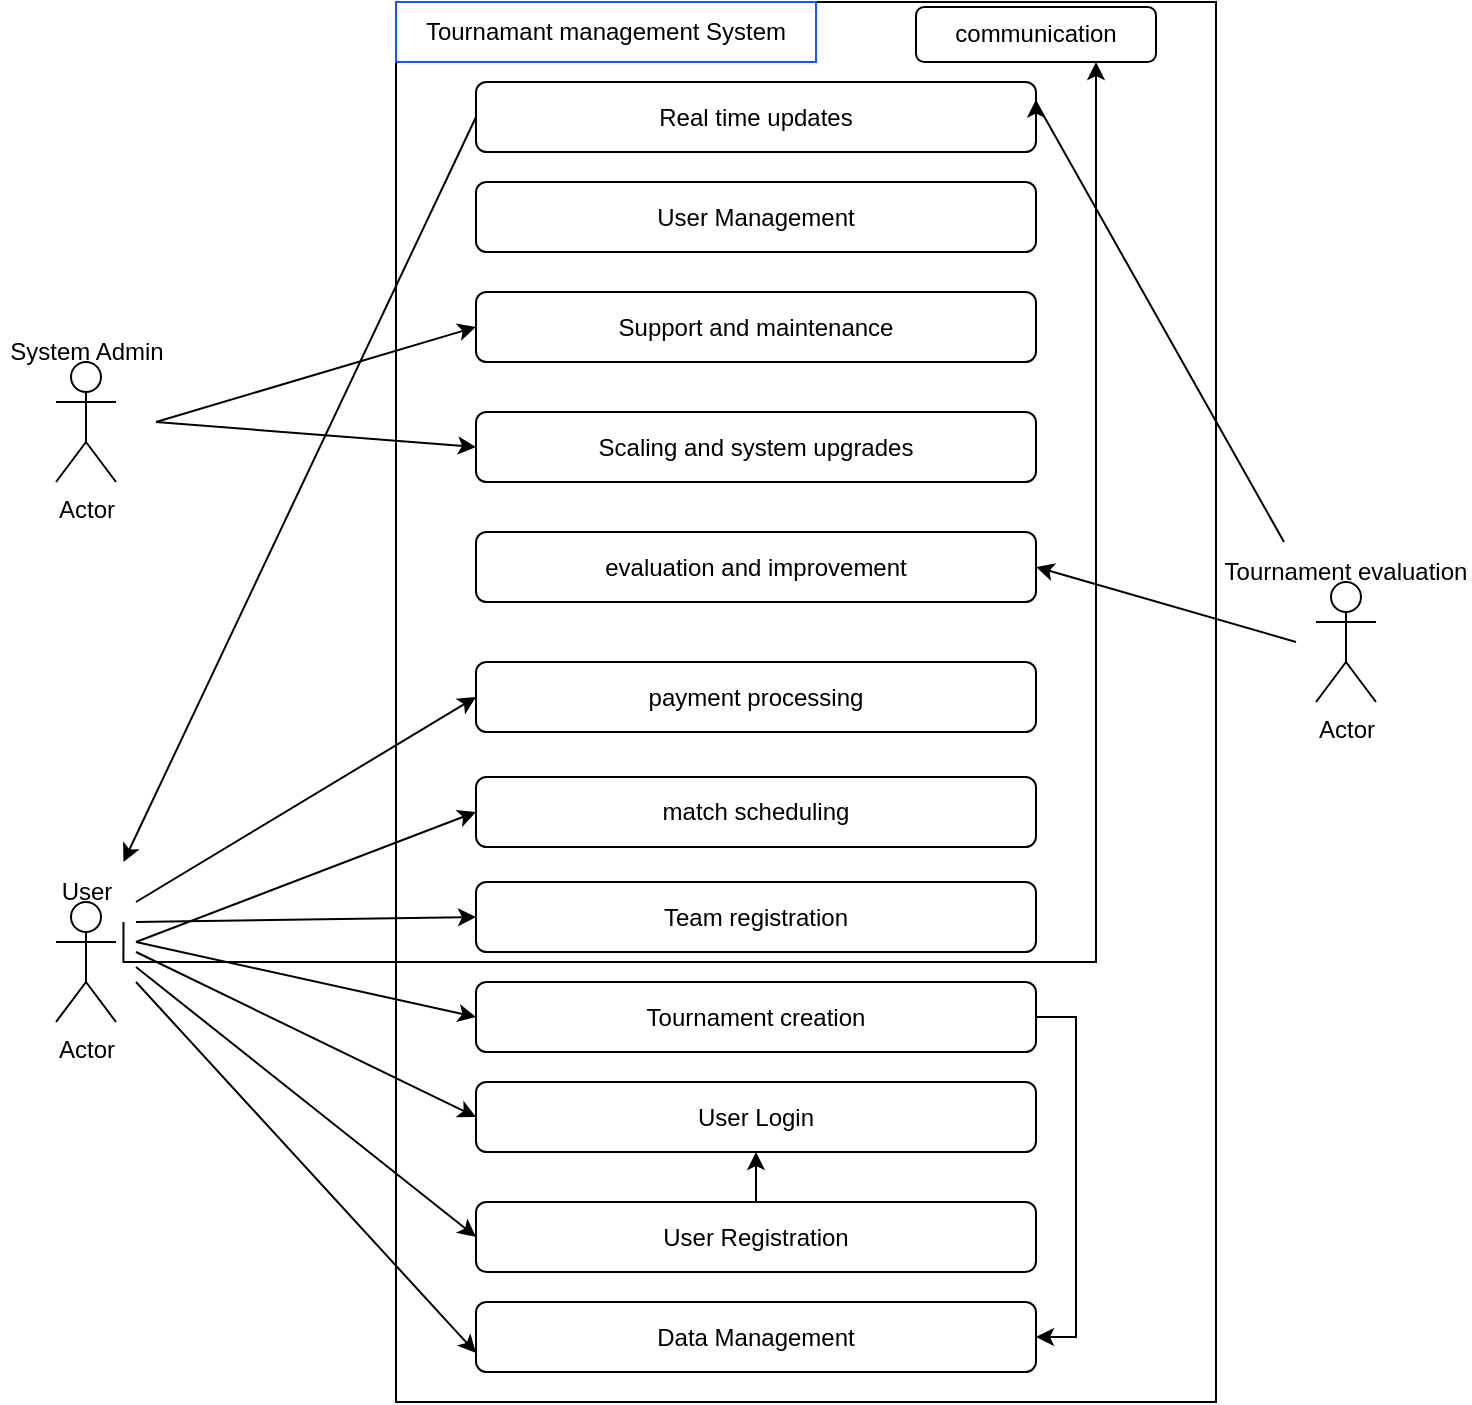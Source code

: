 <mxfile version="21.2.2" type="github">
  <diagram name="Page-1" id="vN7ikmCzUYrW8pYUsNlJ">
    <mxGraphModel dx="1434" dy="774" grid="1" gridSize="10" guides="1" tooltips="1" connect="1" arrows="1" fold="1" page="1" pageScale="1" pageWidth="827" pageHeight="1169" math="0" shadow="0">
      <root>
        <mxCell id="0" />
        <mxCell id="1" parent="0" />
        <mxCell id="d5l_B6ZjfewMHQgi6FsW-2" value="" style="rounded=0;whiteSpace=wrap;html=1;" vertex="1" parent="1">
          <mxGeometry x="220" y="10" width="410" height="700" as="geometry" />
        </mxCell>
        <mxCell id="d5l_B6ZjfewMHQgi6FsW-4" value="Tournamant management System" style="text;html=1;strokeColor=#1755FF;fillColor=none;align=center;verticalAlign=middle;whiteSpace=wrap;rounded=0;" vertex="1" parent="1">
          <mxGeometry x="220" y="10" width="210" height="30" as="geometry" />
        </mxCell>
        <mxCell id="d5l_B6ZjfewMHQgi6FsW-5" value="Actor" style="shape=umlActor;verticalLabelPosition=bottom;verticalAlign=top;html=1;outlineConnect=0;" vertex="1" parent="1">
          <mxGeometry x="50" y="190" width="30" height="60" as="geometry" />
        </mxCell>
        <mxCell id="d5l_B6ZjfewMHQgi6FsW-6" value="Actor" style="shape=umlActor;verticalLabelPosition=bottom;verticalAlign=top;html=1;outlineConnect=0;" vertex="1" parent="1">
          <mxGeometry x="50" y="460" width="30" height="60" as="geometry" />
        </mxCell>
        <mxCell id="d5l_B6ZjfewMHQgi6FsW-7" value="Actor" style="shape=umlActor;verticalLabelPosition=bottom;verticalAlign=top;html=1;outlineConnect=0;" vertex="1" parent="1">
          <mxGeometry x="680" y="300" width="30" height="60" as="geometry" />
        </mxCell>
        <mxCell id="d5l_B6ZjfewMHQgi6FsW-8" value="System Admin" style="text;html=1;strokeColor=none;fillColor=none;align=center;verticalAlign=middle;whiteSpace=wrap;rounded=0;" vertex="1" parent="1">
          <mxGeometry x="22.5" y="170" width="85" height="30" as="geometry" />
        </mxCell>
        <mxCell id="d5l_B6ZjfewMHQgi6FsW-52" style="edgeStyle=orthogonalEdgeStyle;rounded=0;orthogonalLoop=1;jettySize=auto;html=1;exitX=0.75;exitY=1;exitDx=0;exitDy=0;entryX=0.75;entryY=1;entryDx=0;entryDy=0;" edge="1" parent="1" source="d5l_B6ZjfewMHQgi6FsW-9" target="d5l_B6ZjfewMHQgi6FsW-51">
          <mxGeometry relative="1" as="geometry" />
        </mxCell>
        <mxCell id="d5l_B6ZjfewMHQgi6FsW-9" value="User" style="text;html=1;strokeColor=none;fillColor=none;align=center;verticalAlign=middle;whiteSpace=wrap;rounded=0;" vertex="1" parent="1">
          <mxGeometry x="27.5" y="440" width="75" height="30" as="geometry" />
        </mxCell>
        <mxCell id="d5l_B6ZjfewMHQgi6FsW-10" value="Tournament evaluation" style="text;html=1;strokeColor=none;fillColor=none;align=center;verticalAlign=middle;whiteSpace=wrap;rounded=0;" vertex="1" parent="1">
          <mxGeometry x="633" y="280" width="124" height="30" as="geometry" />
        </mxCell>
        <mxCell id="d5l_B6ZjfewMHQgi6FsW-13" value="Support and maintenance" style="rounded=1;whiteSpace=wrap;html=1;" vertex="1" parent="1">
          <mxGeometry x="260" y="155" width="280" height="35" as="geometry" />
        </mxCell>
        <mxCell id="d5l_B6ZjfewMHQgi6FsW-16" value="Scaling and system upgrades" style="rounded=1;whiteSpace=wrap;html=1;" vertex="1" parent="1">
          <mxGeometry x="260" y="215" width="280" height="35" as="geometry" />
        </mxCell>
        <mxCell id="d5l_B6ZjfewMHQgi6FsW-17" value="evaluation and improvement" style="rounded=1;whiteSpace=wrap;html=1;" vertex="1" parent="1">
          <mxGeometry x="260" y="275" width="280" height="35" as="geometry" />
        </mxCell>
        <mxCell id="d5l_B6ZjfewMHQgi6FsW-18" value="payment processing" style="rounded=1;whiteSpace=wrap;html=1;" vertex="1" parent="1">
          <mxGeometry x="260" y="340" width="280" height="35" as="geometry" />
        </mxCell>
        <mxCell id="d5l_B6ZjfewMHQgi6FsW-19" value="match scheduling" style="rounded=1;whiteSpace=wrap;html=1;" vertex="1" parent="1">
          <mxGeometry x="260" y="397.5" width="280" height="35" as="geometry" />
        </mxCell>
        <mxCell id="d5l_B6ZjfewMHQgi6FsW-20" value="Team registration" style="rounded=1;whiteSpace=wrap;html=1;" vertex="1" parent="1">
          <mxGeometry x="260" y="450" width="280" height="35" as="geometry" />
        </mxCell>
        <mxCell id="d5l_B6ZjfewMHQgi6FsW-40" style="edgeStyle=orthogonalEdgeStyle;rounded=0;orthogonalLoop=1;jettySize=auto;html=1;exitX=1;exitY=0.5;exitDx=0;exitDy=0;entryX=1;entryY=0.5;entryDx=0;entryDy=0;" edge="1" parent="1" source="d5l_B6ZjfewMHQgi6FsW-21" target="d5l_B6ZjfewMHQgi6FsW-27">
          <mxGeometry relative="1" as="geometry" />
        </mxCell>
        <mxCell id="d5l_B6ZjfewMHQgi6FsW-21" value="Tournament creation" style="rounded=1;whiteSpace=wrap;html=1;" vertex="1" parent="1">
          <mxGeometry x="260" y="500" width="280" height="35" as="geometry" />
        </mxCell>
        <mxCell id="d5l_B6ZjfewMHQgi6FsW-22" value="User Login" style="rounded=1;whiteSpace=wrap;html=1;" vertex="1" parent="1">
          <mxGeometry x="260" y="550" width="280" height="35" as="geometry" />
        </mxCell>
        <mxCell id="d5l_B6ZjfewMHQgi6FsW-35" style="edgeStyle=orthogonalEdgeStyle;rounded=0;orthogonalLoop=1;jettySize=auto;html=1;exitX=0.5;exitY=0;exitDx=0;exitDy=0;entryX=0.5;entryY=1;entryDx=0;entryDy=0;" edge="1" parent="1" source="d5l_B6ZjfewMHQgi6FsW-23" target="d5l_B6ZjfewMHQgi6FsW-22">
          <mxGeometry relative="1" as="geometry" />
        </mxCell>
        <mxCell id="d5l_B6ZjfewMHQgi6FsW-23" value="User Registration" style="rounded=1;whiteSpace=wrap;html=1;" vertex="1" parent="1">
          <mxGeometry x="260" y="610" width="280" height="35" as="geometry" />
        </mxCell>
        <mxCell id="d5l_B6ZjfewMHQgi6FsW-32" style="edgeStyle=orthogonalEdgeStyle;rounded=0;orthogonalLoop=1;jettySize=auto;html=1;exitX=0;exitY=0.75;exitDx=0;exitDy=0;" edge="1" parent="1" source="d5l_B6ZjfewMHQgi6FsW-25">
          <mxGeometry relative="1" as="geometry">
            <mxPoint x="260" y="76" as="targetPoint" />
          </mxGeometry>
        </mxCell>
        <mxCell id="d5l_B6ZjfewMHQgi6FsW-25" value="Real time updates" style="rounded=1;whiteSpace=wrap;html=1;" vertex="1" parent="1">
          <mxGeometry x="260" y="50" width="280" height="35" as="geometry" />
        </mxCell>
        <mxCell id="d5l_B6ZjfewMHQgi6FsW-26" value="User Management" style="rounded=1;whiteSpace=wrap;html=1;" vertex="1" parent="1">
          <mxGeometry x="260" y="100" width="280" height="35" as="geometry" />
        </mxCell>
        <mxCell id="d5l_B6ZjfewMHQgi6FsW-27" value="Data Management" style="rounded=1;whiteSpace=wrap;html=1;" vertex="1" parent="1">
          <mxGeometry x="260" y="660" width="280" height="35" as="geometry" />
        </mxCell>
        <mxCell id="d5l_B6ZjfewMHQgi6FsW-30" value="" style="endArrow=classic;html=1;rounded=0;entryX=0;entryY=0.5;entryDx=0;entryDy=0;" edge="1" parent="1" target="d5l_B6ZjfewMHQgi6FsW-16">
          <mxGeometry width="50" height="50" relative="1" as="geometry">
            <mxPoint x="100" y="220" as="sourcePoint" />
            <mxPoint x="440" y="340" as="targetPoint" />
            <Array as="points">
              <mxPoint x="100" y="220" />
            </Array>
          </mxGeometry>
        </mxCell>
        <mxCell id="d5l_B6ZjfewMHQgi6FsW-31" value="" style="endArrow=classic;html=1;rounded=0;entryX=0;entryY=0.5;entryDx=0;entryDy=0;" edge="1" parent="1" target="d5l_B6ZjfewMHQgi6FsW-13">
          <mxGeometry width="50" height="50" relative="1" as="geometry">
            <mxPoint x="100" y="220" as="sourcePoint" />
            <mxPoint x="440" y="340" as="targetPoint" />
          </mxGeometry>
        </mxCell>
        <mxCell id="d5l_B6ZjfewMHQgi6FsW-33" value="" style="endArrow=classic;html=1;rounded=0;entryX=1;entryY=0.5;entryDx=0;entryDy=0;" edge="1" parent="1" target="d5l_B6ZjfewMHQgi6FsW-17">
          <mxGeometry width="50" height="50" relative="1" as="geometry">
            <mxPoint x="670" y="330" as="sourcePoint" />
            <mxPoint x="440" y="340" as="targetPoint" />
          </mxGeometry>
        </mxCell>
        <mxCell id="d5l_B6ZjfewMHQgi6FsW-34" value="" style="endArrow=classic;html=1;rounded=0;entryX=0;entryY=0.5;entryDx=0;entryDy=0;" edge="1" parent="1" target="d5l_B6ZjfewMHQgi6FsW-23">
          <mxGeometry width="50" height="50" relative="1" as="geometry">
            <mxPoint x="90" y="492.5" as="sourcePoint" />
            <mxPoint x="140" y="442.5" as="targetPoint" />
          </mxGeometry>
        </mxCell>
        <mxCell id="d5l_B6ZjfewMHQgi6FsW-36" value="" style="endArrow=classic;html=1;rounded=0;entryX=0;entryY=0.5;entryDx=0;entryDy=0;" edge="1" parent="1" target="d5l_B6ZjfewMHQgi6FsW-22">
          <mxGeometry width="50" height="50" relative="1" as="geometry">
            <mxPoint x="90" y="485" as="sourcePoint" />
            <mxPoint x="260" y="620.5" as="targetPoint" />
          </mxGeometry>
        </mxCell>
        <mxCell id="d5l_B6ZjfewMHQgi6FsW-37" value="" style="endArrow=classic;html=1;rounded=0;entryX=0;entryY=0.5;entryDx=0;entryDy=0;" edge="1" parent="1" target="d5l_B6ZjfewMHQgi6FsW-21">
          <mxGeometry width="50" height="50" relative="1" as="geometry">
            <mxPoint x="90" y="480" as="sourcePoint" />
            <mxPoint x="272.5" y="533" as="targetPoint" />
          </mxGeometry>
        </mxCell>
        <mxCell id="d5l_B6ZjfewMHQgi6FsW-42" value="" style="endArrow=classic;html=1;rounded=0;entryX=1;entryY=0.25;entryDx=0;entryDy=0;exitX=0.25;exitY=0;exitDx=0;exitDy=0;" edge="1" parent="1" source="d5l_B6ZjfewMHQgi6FsW-10" target="d5l_B6ZjfewMHQgi6FsW-25">
          <mxGeometry width="50" height="50" relative="1" as="geometry">
            <mxPoint x="680" y="340" as="sourcePoint" />
            <mxPoint x="550" y="303" as="targetPoint" />
            <Array as="points">
              <mxPoint x="540" y="60" />
            </Array>
          </mxGeometry>
        </mxCell>
        <mxCell id="d5l_B6ZjfewMHQgi6FsW-44" value="" style="endArrow=classic;html=1;rounded=0;entryX=0;entryY=0.5;entryDx=0;entryDy=0;" edge="1" parent="1">
          <mxGeometry width="50" height="50" relative="1" as="geometry">
            <mxPoint x="90" y="500" as="sourcePoint" />
            <mxPoint x="260" y="685.5" as="targetPoint" />
          </mxGeometry>
        </mxCell>
        <mxCell id="d5l_B6ZjfewMHQgi6FsW-46" value="" style="endArrow=classic;html=1;rounded=0;entryX=0;entryY=0.5;entryDx=0;entryDy=0;" edge="1" parent="1" target="d5l_B6ZjfewMHQgi6FsW-19">
          <mxGeometry width="50" height="50" relative="1" as="geometry">
            <mxPoint x="90" y="480" as="sourcePoint" />
            <mxPoint x="270" y="528" as="targetPoint" />
          </mxGeometry>
        </mxCell>
        <mxCell id="d5l_B6ZjfewMHQgi6FsW-47" value="" style="endArrow=classic;html=1;rounded=0;entryX=0;entryY=0.5;entryDx=0;entryDy=0;" edge="1" parent="1" target="d5l_B6ZjfewMHQgi6FsW-20">
          <mxGeometry width="50" height="50" relative="1" as="geometry">
            <mxPoint x="90" y="470" as="sourcePoint" />
            <mxPoint x="260" y="405" as="targetPoint" />
          </mxGeometry>
        </mxCell>
        <mxCell id="d5l_B6ZjfewMHQgi6FsW-48" value="" style="endArrow=classic;html=1;rounded=0;entryX=0;entryY=0.5;entryDx=0;entryDy=0;" edge="1" parent="1" target="d5l_B6ZjfewMHQgi6FsW-18">
          <mxGeometry width="50" height="50" relative="1" as="geometry">
            <mxPoint x="90" y="460" as="sourcePoint" />
            <mxPoint x="260" y="395" as="targetPoint" />
          </mxGeometry>
        </mxCell>
        <mxCell id="d5l_B6ZjfewMHQgi6FsW-50" value="" style="endArrow=classic;html=1;rounded=0;exitX=0;exitY=0.5;exitDx=0;exitDy=0;entryX=0.75;entryY=0;entryDx=0;entryDy=0;" edge="1" parent="1" source="d5l_B6ZjfewMHQgi6FsW-25" target="d5l_B6ZjfewMHQgi6FsW-9">
          <mxGeometry width="50" height="50" relative="1" as="geometry">
            <mxPoint x="160" y="317.5" as="sourcePoint" />
            <mxPoint x="210" y="267.5" as="targetPoint" />
          </mxGeometry>
        </mxCell>
        <mxCell id="d5l_B6ZjfewMHQgi6FsW-51" value="communication" style="rounded=1;whiteSpace=wrap;html=1;" vertex="1" parent="1">
          <mxGeometry x="480" y="12.5" width="120" height="27.5" as="geometry" />
        </mxCell>
      </root>
    </mxGraphModel>
  </diagram>
</mxfile>
